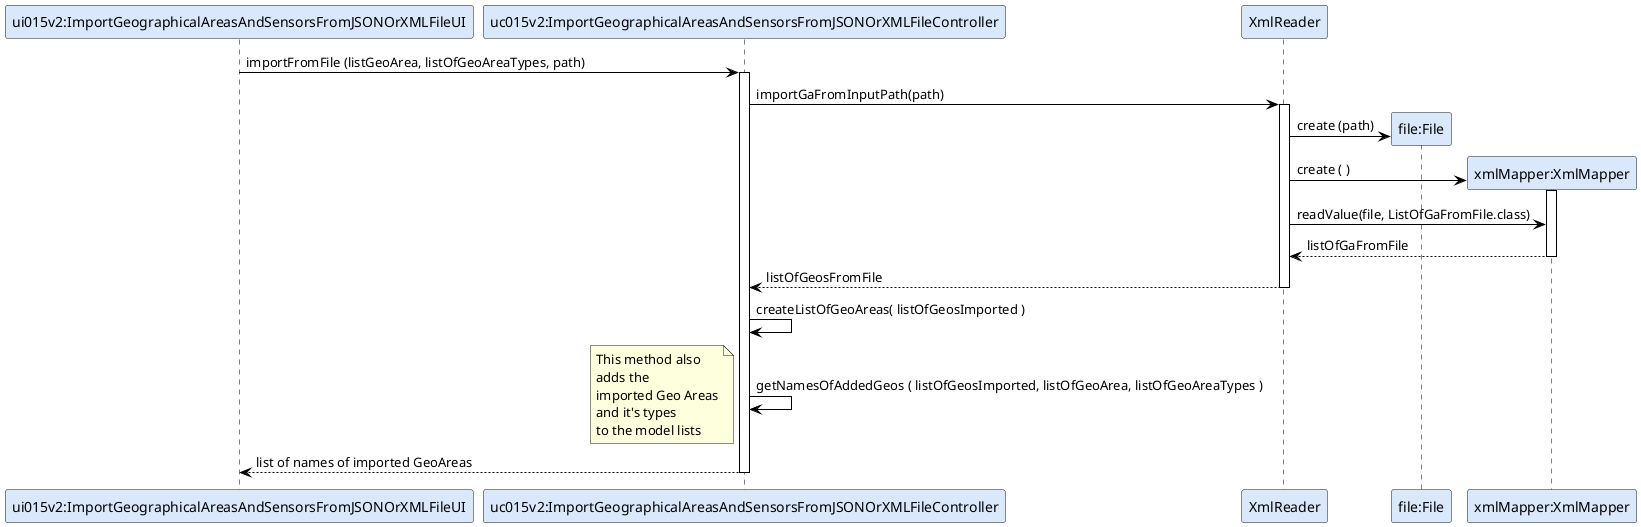 @startuml

participant "ui015v2:ImportGeographicalAreasAndSensorsFromJSONOrXMLFileUI" as U #DAE8FC
participant "uc015v2:ImportGeographicalAreasAndSensorsFromJSONOrXMLFileController" as C #DAE8FC
participant "XmlReader" as J #DAE8FC
participant "file:File" as F #DAE8FC
participant "xmlMapper:XmlMapper" as O #DAE8FC


skinparam actor {
	BorderColor 6C8EBF
}

skinparam participant {
	BorderColor 6C8EBF
}

skinparam shadowing false

skinparam sequence {
	ArrowColor BLACK
	ActorBorderColor DeepSkyBlue
	LifeLineBorderColor BLACK
}

U->C: importFromFile (listGeoArea, listOfGeoAreaTypes, path)

activate C

C->J: importGaFromInputPath(path)

activate J

create F
J->F: create (path)

create O
J->O: create ( )

activate O

J->O: readValue(file, ListOfGaFromFile.class)

O-->J: listOfGaFromFile

deactivate O

J-->C: listOfGeosFromFile


deactivate J

C->C: createListOfGeoAreas( listOfGeosImported )


C->C: getNamesOfAddedGeos ( listOfGeosImported, listOfGeoArea, listOfGeoAreaTypes )
note left
	This method also
	adds the
	imported Geo Areas
	and it's types
	to the model lists
end note
C-->U: list of names of imported GeoAreas

deactivate C

@enduml
